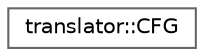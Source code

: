 digraph "Graphical Class Hierarchy"
{
 // INTERACTIVE_SVG=YES
 // LATEX_PDF_SIZE
  bgcolor="transparent";
  edge [fontname=Helvetica,fontsize=10,labelfontname=Helvetica,labelfontsize=10];
  node [fontname=Helvetica,fontsize=10,shape=box,height=0.2,width=0.4];
  rankdir="LR";
  Node0 [id="Node000000",label="translator::CFG",height=0.2,width=0.4,color="grey40", fillcolor="white", style="filled",URL="$structtranslator_1_1_c_f_g.html",tooltip=" "];
}
